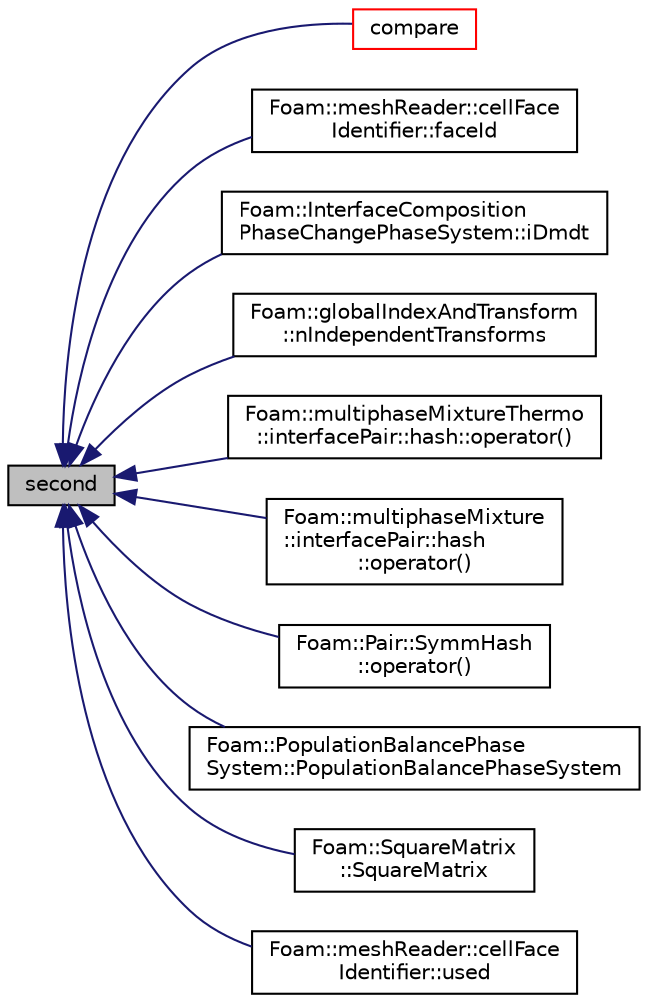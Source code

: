 digraph "second"
{
  bgcolor="transparent";
  edge [fontname="Helvetica",fontsize="10",labelfontname="Helvetica",labelfontsize="10"];
  node [fontname="Helvetica",fontsize="10",shape=record];
  rankdir="LR";
  Node1 [label="second",height=0.2,width=0.4,color="black", fillcolor="grey75", style="filled" fontcolor="black"];
  Node1 -> Node2 [dir="back",color="midnightblue",fontsize="10",style="solid",fontname="Helvetica"];
  Node2 [label="compare",height=0.2,width=0.4,color="red",URL="$classFoam_1_1Pair.html#aa49b2c738e8fa9b70727f3a3efb22908",tooltip="Compare Pairs. "];
  Node1 -> Node3 [dir="back",color="midnightblue",fontsize="10",style="solid",fontname="Helvetica"];
  Node3 [label="Foam::meshReader::cellFace\lIdentifier::faceId",height=0.2,width=0.4,color="black",URL="$classFoam_1_1meshReader_1_1cellFaceIdentifier.html#aeea27b6fdc7e988d9ad2e53d212f68f0",tooltip="The face id (readonly) "];
  Node1 -> Node4 [dir="back",color="midnightblue",fontsize="10",style="solid",fontname="Helvetica"];
  Node4 [label="Foam::InterfaceComposition\lPhaseChangePhaseSystem::iDmdt",height=0.2,width=0.4,color="black",URL="$classFoam_1_1InterfaceCompositionPhaseChangePhaseSystem.html#a3e376a1ad721e59d2f8659635eb7a08a",tooltip="Return the interfacial mass transfer rate for a pair for a pair. "];
  Node1 -> Node5 [dir="back",color="midnightblue",fontsize="10",style="solid",fontname="Helvetica"];
  Node5 [label="Foam::globalIndexAndTransform\l::nIndependentTransforms",height=0.2,width=0.4,color="black",URL="$classFoam_1_1globalIndexAndTransform.html#ad6320558ca11892068c5db0b23b117f4",tooltip="Return the number of independent transforms. "];
  Node1 -> Node6 [dir="back",color="midnightblue",fontsize="10",style="solid",fontname="Helvetica"];
  Node6 [label="Foam::multiphaseMixtureThermo\l::interfacePair::hash::operator()",height=0.2,width=0.4,color="black",URL="$structFoam_1_1multiphaseMixtureThermo_1_1interfacePair_1_1hash.html#add7812307a7b7bd9fd3b26129e704a46"];
  Node1 -> Node7 [dir="back",color="midnightblue",fontsize="10",style="solid",fontname="Helvetica"];
  Node7 [label="Foam::multiphaseMixture\l::interfacePair::hash\l::operator()",height=0.2,width=0.4,color="black",URL="$structFoam_1_1multiphaseMixture_1_1interfacePair_1_1hash.html#add7812307a7b7bd9fd3b26129e704a46"];
  Node1 -> Node8 [dir="back",color="midnightblue",fontsize="10",style="solid",fontname="Helvetica"];
  Node8 [label="Foam::Pair::SymmHash\l::operator()",height=0.2,width=0.4,color="black",URL="$structFoam_1_1Pair_1_1SymmHash.html#ae3f478cb5c7308efa9e56bc58a504d05"];
  Node1 -> Node9 [dir="back",color="midnightblue",fontsize="10",style="solid",fontname="Helvetica"];
  Node9 [label="Foam::PopulationBalancePhase\lSystem::PopulationBalancePhaseSystem",height=0.2,width=0.4,color="black",URL="$classFoam_1_1PopulationBalancePhaseSystem.html#a87b6fc775b62277d36690d6faa3a335d",tooltip="Construct from fvMesh. "];
  Node1 -> Node10 [dir="back",color="midnightblue",fontsize="10",style="solid",fontname="Helvetica"];
  Node10 [label="Foam::SquareMatrix\l::SquareMatrix",height=0.2,width=0.4,color="black",URL="$classFoam_1_1SquareMatrix.html#a45b9569c25cfd905d922521c133be573",tooltip="Construct given number of rows/columns (checked to be equal) initializing all elements to the given v..."];
  Node1 -> Node11 [dir="back",color="midnightblue",fontsize="10",style="solid",fontname="Helvetica"];
  Node11 [label="Foam::meshReader::cellFace\lIdentifier::used",height=0.2,width=0.4,color="black",URL="$classFoam_1_1meshReader_1_1cellFaceIdentifier.html#a1e948c9e5c52e4c2c8d5b57cf3e83f93",tooltip="Used if both cell or face are non-negative. "];
}
